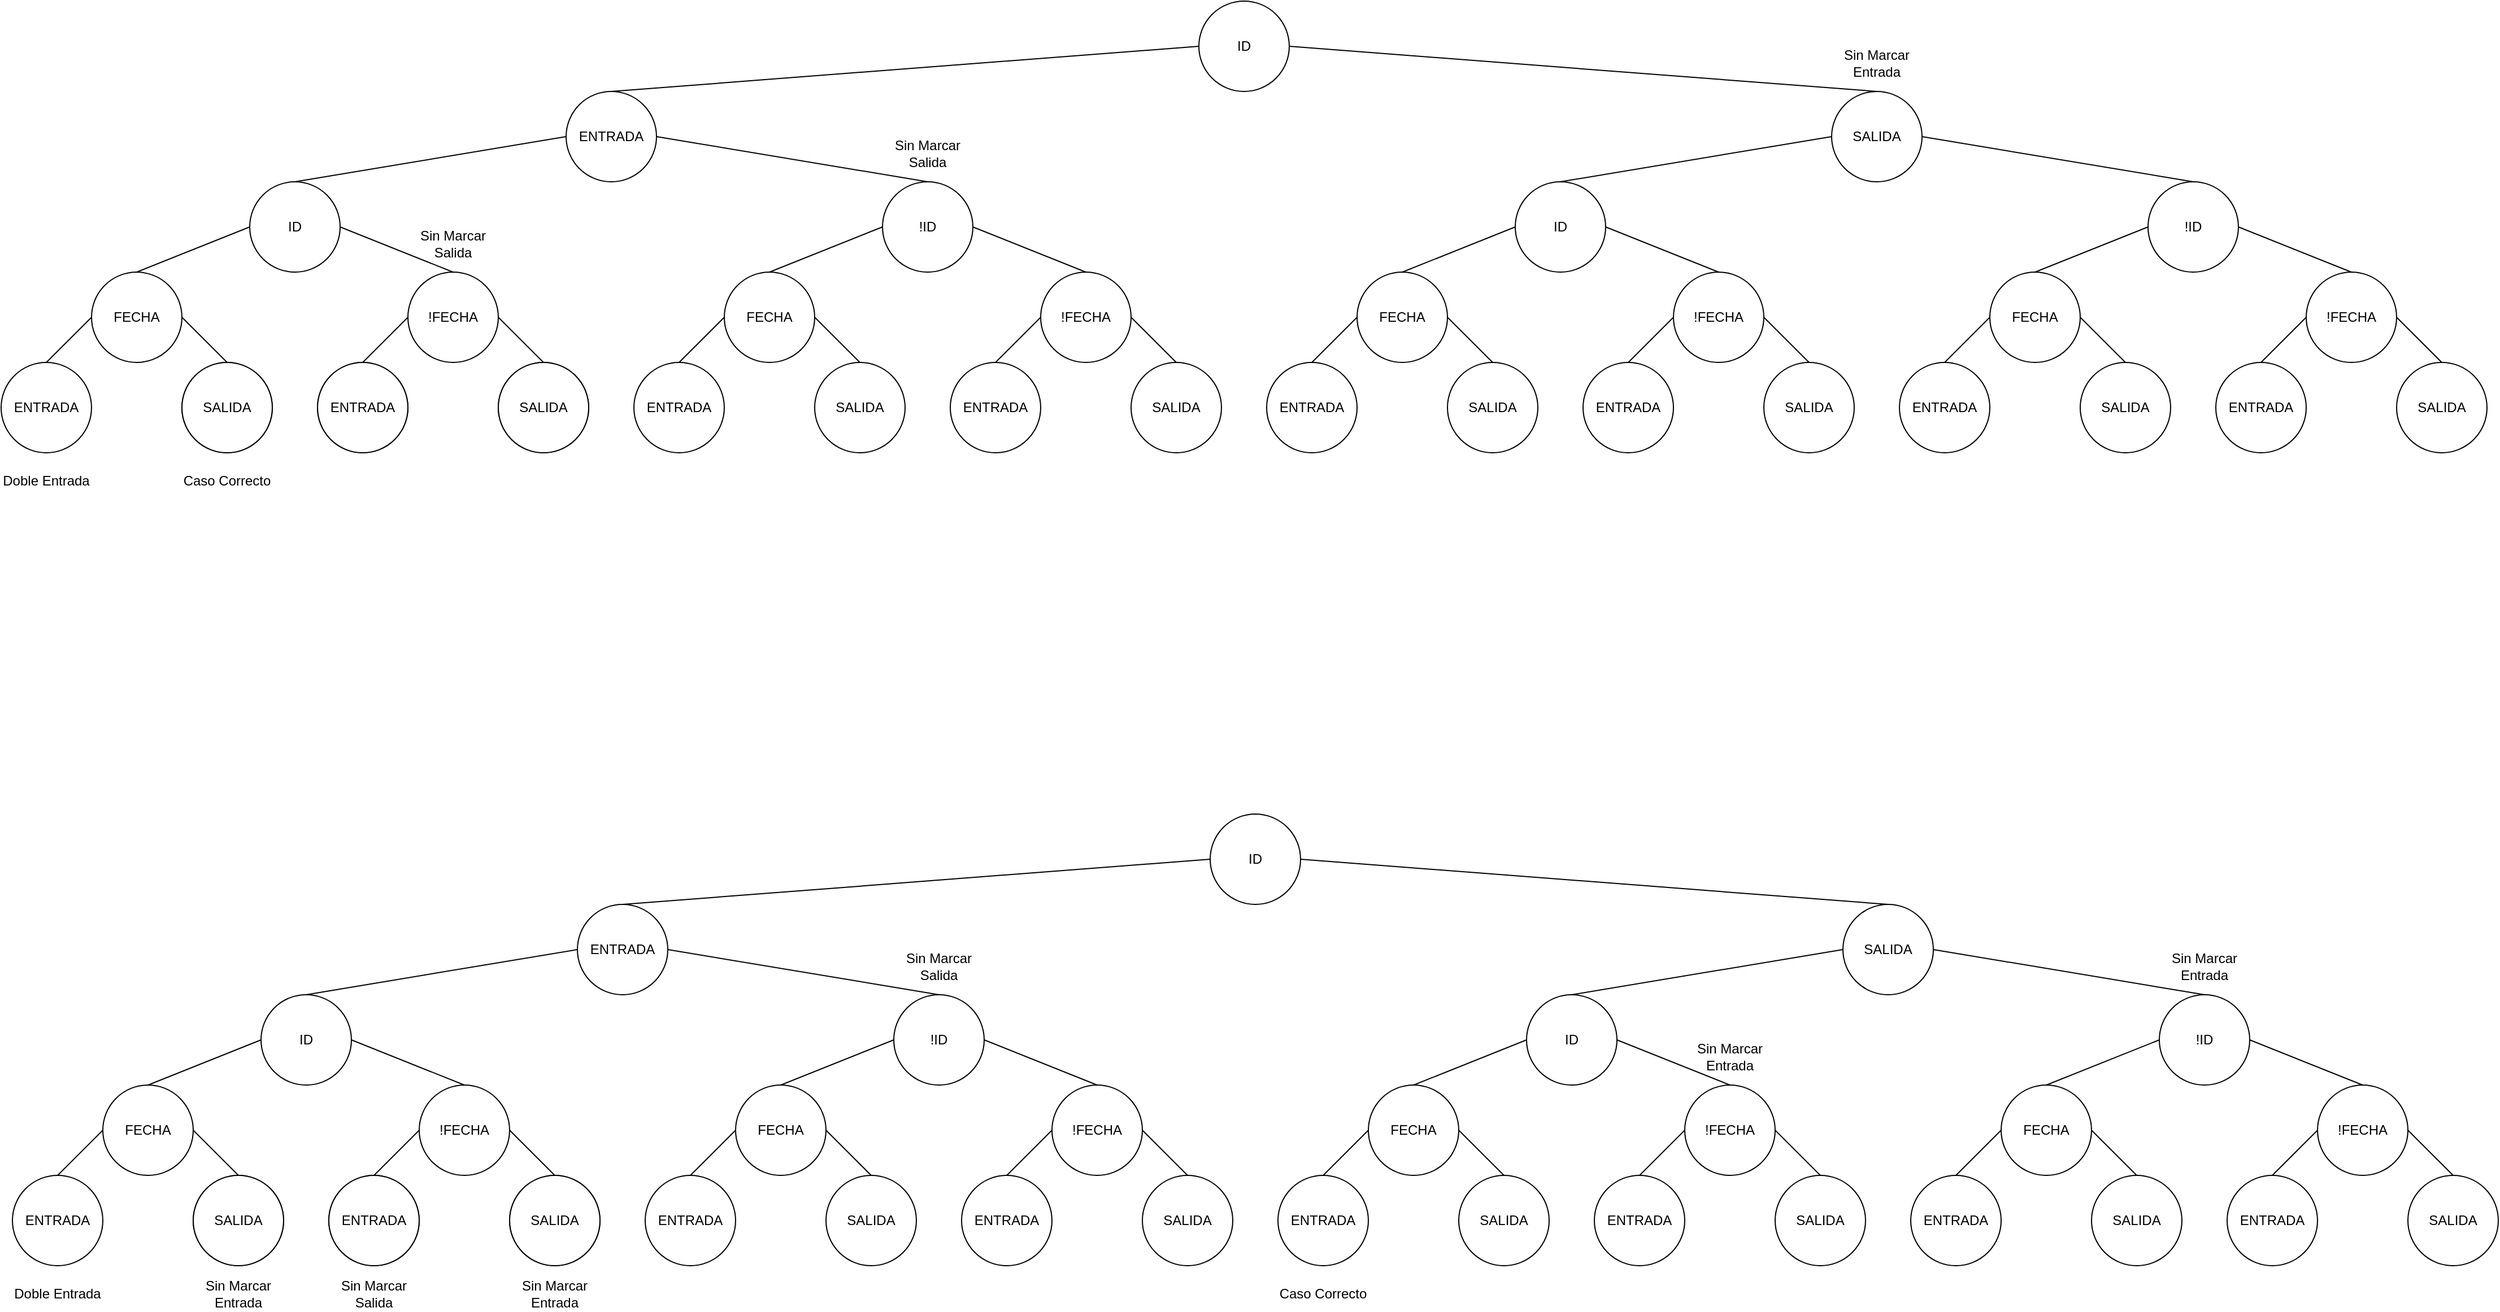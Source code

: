 <mxfile version="14.9.6" type="device"><diagram id="qg57c2EsVBKUg491cSOy" name="Página-1"><mxGraphModel dx="3660" dy="1480" grid="1" gridSize="10" guides="1" tooltips="1" connect="1" arrows="1" fold="1" page="1" pageScale="1" pageWidth="1100" pageHeight="850" math="0" shadow="0"><root><mxCell id="0"/><mxCell id="1" parent="0"/><mxCell id="3HEZvDYhhdoxdLiIPUTZ-1" value="ID" style="ellipse;whiteSpace=wrap;html=1;aspect=fixed;" parent="1" vertex="1"><mxGeometry x="780" y="80" width="80" height="80" as="geometry"/></mxCell><mxCell id="3HEZvDYhhdoxdLiIPUTZ-2" value="SALIDA" style="ellipse;whiteSpace=wrap;html=1;aspect=fixed;" parent="1" vertex="1"><mxGeometry x="1340" y="160" width="80" height="80" as="geometry"/></mxCell><mxCell id="3HEZvDYhhdoxdLiIPUTZ-3" value="ENTRADA" style="ellipse;whiteSpace=wrap;html=1;aspect=fixed;" parent="1" vertex="1"><mxGeometry x="220" y="160" width="80" height="80" as="geometry"/></mxCell><mxCell id="3HEZvDYhhdoxdLiIPUTZ-4" value="ID" style="ellipse;whiteSpace=wrap;html=1;aspect=fixed;" parent="1" vertex="1"><mxGeometry x="-60" y="240" width="80" height="80" as="geometry"/></mxCell><mxCell id="3HEZvDYhhdoxdLiIPUTZ-5" value="!ID" style="ellipse;whiteSpace=wrap;html=1;aspect=fixed;" parent="1" vertex="1"><mxGeometry x="500" y="240" width="80" height="80" as="geometry"/></mxCell><mxCell id="3HEZvDYhhdoxdLiIPUTZ-6" value="!ID" style="ellipse;whiteSpace=wrap;html=1;aspect=fixed;" parent="1" vertex="1"><mxGeometry x="1620" y="240" width="80" height="80" as="geometry"/></mxCell><mxCell id="3HEZvDYhhdoxdLiIPUTZ-7" value="ID" style="ellipse;whiteSpace=wrap;html=1;aspect=fixed;" parent="1" vertex="1"><mxGeometry x="1060" y="240" width="80" height="80" as="geometry"/></mxCell><mxCell id="3HEZvDYhhdoxdLiIPUTZ-8" value="FECHA" style="ellipse;whiteSpace=wrap;html=1;aspect=fixed;" parent="1" vertex="1"><mxGeometry x="-200" y="320" width="80" height="80" as="geometry"/></mxCell><mxCell id="3HEZvDYhhdoxdLiIPUTZ-9" value="!FECHA" style="ellipse;whiteSpace=wrap;html=1;aspect=fixed;" parent="1" vertex="1"><mxGeometry x="80" y="320" width="80" height="80" as="geometry"/></mxCell><mxCell id="3HEZvDYhhdoxdLiIPUTZ-10" value="FECHA" style="ellipse;whiteSpace=wrap;html=1;aspect=fixed;" parent="1" vertex="1"><mxGeometry x="360" y="320" width="80" height="80" as="geometry"/></mxCell><mxCell id="3HEZvDYhhdoxdLiIPUTZ-11" value="!FECHA" style="ellipse;whiteSpace=wrap;html=1;aspect=fixed;" parent="1" vertex="1"><mxGeometry x="640" y="320" width="80" height="80" as="geometry"/></mxCell><mxCell id="3HEZvDYhhdoxdLiIPUTZ-13" value="!FECHA" style="ellipse;whiteSpace=wrap;html=1;aspect=fixed;" parent="1" vertex="1"><mxGeometry x="1200" y="320" width="80" height="80" as="geometry"/></mxCell><mxCell id="3HEZvDYhhdoxdLiIPUTZ-14" value="FECHA" style="ellipse;whiteSpace=wrap;html=1;aspect=fixed;" parent="1" vertex="1"><mxGeometry x="1480" y="320" width="80" height="80" as="geometry"/></mxCell><mxCell id="3HEZvDYhhdoxdLiIPUTZ-15" value="!FECHA" style="ellipse;whiteSpace=wrap;html=1;aspect=fixed;" parent="1" vertex="1"><mxGeometry x="1760" y="320" width="80" height="80" as="geometry"/></mxCell><mxCell id="3HEZvDYhhdoxdLiIPUTZ-16" value="ENTRADA" style="ellipse;whiteSpace=wrap;html=1;aspect=fixed;" parent="1" vertex="1"><mxGeometry x="-280" y="400" width="80" height="80" as="geometry"/></mxCell><mxCell id="3HEZvDYhhdoxdLiIPUTZ-17" value="SALIDA" style="ellipse;whiteSpace=wrap;html=1;aspect=fixed;" parent="1" vertex="1"><mxGeometry x="-120" y="400" width="80" height="80" as="geometry"/></mxCell><mxCell id="3HEZvDYhhdoxdLiIPUTZ-18" value="ENTRADA" style="ellipse;whiteSpace=wrap;html=1;aspect=fixed;" parent="1" vertex="1"><mxGeometry y="400" width="80" height="80" as="geometry"/></mxCell><mxCell id="3HEZvDYhhdoxdLiIPUTZ-19" value="SALIDA" style="ellipse;whiteSpace=wrap;html=1;aspect=fixed;" parent="1" vertex="1"><mxGeometry x="160" y="400" width="80" height="80" as="geometry"/></mxCell><mxCell id="3HEZvDYhhdoxdLiIPUTZ-20" value="SALIDA" style="ellipse;whiteSpace=wrap;html=1;aspect=fixed;" parent="1" vertex="1"><mxGeometry x="160" y="400" width="80" height="80" as="geometry"/></mxCell><mxCell id="3HEZvDYhhdoxdLiIPUTZ-21" value="ENTRADA" style="ellipse;whiteSpace=wrap;html=1;aspect=fixed;" parent="1" vertex="1"><mxGeometry y="400" width="80" height="80" as="geometry"/></mxCell><mxCell id="3HEZvDYhhdoxdLiIPUTZ-22" value="SALIDA" style="ellipse;whiteSpace=wrap;html=1;aspect=fixed;" parent="1" vertex="1"><mxGeometry x="-120" y="400" width="80" height="80" as="geometry"/></mxCell><mxCell id="3HEZvDYhhdoxdLiIPUTZ-23" value="ENTRADA" style="ellipse;whiteSpace=wrap;html=1;aspect=fixed;" parent="1" vertex="1"><mxGeometry x="280" y="400" width="80" height="80" as="geometry"/></mxCell><mxCell id="3HEZvDYhhdoxdLiIPUTZ-24" value="SALIDA" style="ellipse;whiteSpace=wrap;html=1;aspect=fixed;" parent="1" vertex="1"><mxGeometry x="720" y="400" width="80" height="80" as="geometry"/></mxCell><mxCell id="3HEZvDYhhdoxdLiIPUTZ-25" value="ENTRADA" style="ellipse;whiteSpace=wrap;html=1;aspect=fixed;" parent="1" vertex="1"><mxGeometry x="560" y="400" width="80" height="80" as="geometry"/></mxCell><mxCell id="3HEZvDYhhdoxdLiIPUTZ-26" value="SALIDA" style="ellipse;whiteSpace=wrap;html=1;aspect=fixed;" parent="1" vertex="1"><mxGeometry x="440" y="400" width="80" height="80" as="geometry"/></mxCell><mxCell id="3HEZvDYhhdoxdLiIPUTZ-27" value="FECHA" style="ellipse;whiteSpace=wrap;html=1;aspect=fixed;" parent="1" vertex="1"><mxGeometry x="920" y="320" width="80" height="80" as="geometry"/></mxCell><mxCell id="3HEZvDYhhdoxdLiIPUTZ-39" value="SALIDA" style="ellipse;whiteSpace=wrap;html=1;aspect=fixed;" parent="1" vertex="1"><mxGeometry x="1000" y="400" width="80" height="80" as="geometry"/></mxCell><mxCell id="3HEZvDYhhdoxdLiIPUTZ-40" value="ENTRADA" style="ellipse;whiteSpace=wrap;html=1;aspect=fixed;" parent="1" vertex="1"><mxGeometry x="840" y="400" width="80" height="80" as="geometry"/></mxCell><mxCell id="3HEZvDYhhdoxdLiIPUTZ-41" value="SALIDA" style="ellipse;whiteSpace=wrap;html=1;aspect=fixed;" parent="1" vertex="1"><mxGeometry x="1280" y="400" width="80" height="80" as="geometry"/></mxCell><mxCell id="3HEZvDYhhdoxdLiIPUTZ-42" value="ENTRADA" style="ellipse;whiteSpace=wrap;html=1;aspect=fixed;" parent="1" vertex="1"><mxGeometry x="1120" y="400" width="80" height="80" as="geometry"/></mxCell><mxCell id="3HEZvDYhhdoxdLiIPUTZ-43" value="SALIDA" style="ellipse;whiteSpace=wrap;html=1;aspect=fixed;" parent="1" vertex="1"><mxGeometry x="1560" y="400" width="80" height="80" as="geometry"/></mxCell><mxCell id="3HEZvDYhhdoxdLiIPUTZ-44" value="ENTRADA" style="ellipse;whiteSpace=wrap;html=1;aspect=fixed;" parent="1" vertex="1"><mxGeometry x="1400" y="400" width="80" height="80" as="geometry"/></mxCell><mxCell id="3HEZvDYhhdoxdLiIPUTZ-45" value="SALIDA" style="ellipse;whiteSpace=wrap;html=1;aspect=fixed;" parent="1" vertex="1"><mxGeometry x="1840" y="400" width="80" height="80" as="geometry"/></mxCell><mxCell id="3HEZvDYhhdoxdLiIPUTZ-46" value="ENTRADA" style="ellipse;whiteSpace=wrap;html=1;aspect=fixed;" parent="1" vertex="1"><mxGeometry x="1680" y="400" width="80" height="80" as="geometry"/></mxCell><mxCell id="3HEZvDYhhdoxdLiIPUTZ-47" value="" style="endArrow=none;html=1;entryX=0;entryY=0.5;entryDx=0;entryDy=0;exitX=0.5;exitY=0;exitDx=0;exitDy=0;" parent="1" source="3HEZvDYhhdoxdLiIPUTZ-14" target="3HEZvDYhhdoxdLiIPUTZ-6" edge="1"><mxGeometry width="50" height="50" relative="1" as="geometry"><mxPoint x="1580" y="460" as="sourcePoint"/><mxPoint x="1630" y="410" as="targetPoint"/></mxGeometry></mxCell><mxCell id="3HEZvDYhhdoxdLiIPUTZ-48" value="" style="endArrow=none;html=1;entryX=1;entryY=0.5;entryDx=0;entryDy=0;exitX=0.5;exitY=0;exitDx=0;exitDy=0;" parent="1" source="3HEZvDYhhdoxdLiIPUTZ-15" target="3HEZvDYhhdoxdLiIPUTZ-6" edge="1"><mxGeometry width="50" height="50" relative="1" as="geometry"><mxPoint x="1530" y="330" as="sourcePoint"/><mxPoint x="1630" y="290" as="targetPoint"/></mxGeometry></mxCell><mxCell id="3HEZvDYhhdoxdLiIPUTZ-49" value="" style="endArrow=none;html=1;entryX=0.5;entryY=0;entryDx=0;entryDy=0;exitX=1;exitY=0.5;exitDx=0;exitDy=0;" parent="1" source="3HEZvDYhhdoxdLiIPUTZ-14" target="3HEZvDYhhdoxdLiIPUTZ-43" edge="1"><mxGeometry width="50" height="50" relative="1" as="geometry"><mxPoint x="1530" y="330" as="sourcePoint"/><mxPoint x="1630" y="290" as="targetPoint"/></mxGeometry></mxCell><mxCell id="3HEZvDYhhdoxdLiIPUTZ-50" value="" style="endArrow=none;html=1;entryX=0.5;entryY=0;entryDx=0;entryDy=0;exitX=0;exitY=0.5;exitDx=0;exitDy=0;" parent="1" source="3HEZvDYhhdoxdLiIPUTZ-14" target="3HEZvDYhhdoxdLiIPUTZ-44" edge="1"><mxGeometry width="50" height="50" relative="1" as="geometry"><mxPoint x="1570.0" y="370" as="sourcePoint"/><mxPoint x="1610" y="410" as="targetPoint"/></mxGeometry></mxCell><mxCell id="3HEZvDYhhdoxdLiIPUTZ-51" value="" style="endArrow=none;html=1;entryX=0.5;entryY=0;entryDx=0;entryDy=0;exitX=0;exitY=0.5;exitDx=0;exitDy=0;" parent="1" source="3HEZvDYhhdoxdLiIPUTZ-15" target="3HEZvDYhhdoxdLiIPUTZ-46" edge="1"><mxGeometry width="50" height="50" relative="1" as="geometry"><mxPoint x="1570.0" y="370" as="sourcePoint"/><mxPoint x="1610" y="410" as="targetPoint"/></mxGeometry></mxCell><mxCell id="3HEZvDYhhdoxdLiIPUTZ-52" value="" style="endArrow=none;html=1;entryX=0.5;entryY=0;entryDx=0;entryDy=0;exitX=1;exitY=0.5;exitDx=0;exitDy=0;" parent="1" source="3HEZvDYhhdoxdLiIPUTZ-15" target="3HEZvDYhhdoxdLiIPUTZ-45" edge="1"><mxGeometry width="50" height="50" relative="1" as="geometry"><mxPoint x="1770" y="370" as="sourcePoint"/><mxPoint x="1730" y="410" as="targetPoint"/></mxGeometry></mxCell><mxCell id="3HEZvDYhhdoxdLiIPUTZ-53" value="" style="endArrow=none;html=1;entryX=0.5;entryY=0;entryDx=0;entryDy=0;exitX=0;exitY=0.5;exitDx=0;exitDy=0;" parent="1" source="3HEZvDYhhdoxdLiIPUTZ-13" target="3HEZvDYhhdoxdLiIPUTZ-42" edge="1"><mxGeometry width="50" height="50" relative="1" as="geometry"><mxPoint x="1170.0" y="350" as="sourcePoint"/><mxPoint x="1130" y="390" as="targetPoint"/></mxGeometry></mxCell><mxCell id="3HEZvDYhhdoxdLiIPUTZ-54" value="" style="endArrow=none;html=1;entryX=0.5;entryY=0;entryDx=0;entryDy=0;exitX=1;exitY=0.5;exitDx=0;exitDy=0;" parent="1" source="3HEZvDYhhdoxdLiIPUTZ-13" target="3HEZvDYhhdoxdLiIPUTZ-41" edge="1"><mxGeometry width="50" height="50" relative="1" as="geometry"><mxPoint x="1210.0" y="370" as="sourcePoint"/><mxPoint x="1170" y="410" as="targetPoint"/></mxGeometry></mxCell><mxCell id="3HEZvDYhhdoxdLiIPUTZ-55" value="" style="endArrow=none;html=1;entryX=0.5;entryY=0;entryDx=0;entryDy=0;exitX=1;exitY=0.5;exitDx=0;exitDy=0;" parent="1" source="3HEZvDYhhdoxdLiIPUTZ-7" target="3HEZvDYhhdoxdLiIPUTZ-13" edge="1"><mxGeometry width="50" height="50" relative="1" as="geometry"><mxPoint x="1290.0" y="370" as="sourcePoint"/><mxPoint x="1330" y="410" as="targetPoint"/></mxGeometry></mxCell><mxCell id="3HEZvDYhhdoxdLiIPUTZ-56" value="" style="endArrow=none;html=1;entryX=0.5;entryY=0;entryDx=0;entryDy=0;exitX=0;exitY=0.5;exitDx=0;exitDy=0;" parent="1" source="3HEZvDYhhdoxdLiIPUTZ-7" target="3HEZvDYhhdoxdLiIPUTZ-27" edge="1"><mxGeometry width="50" height="50" relative="1" as="geometry"><mxPoint x="1150.0" y="290" as="sourcePoint"/><mxPoint x="1250" y="330" as="targetPoint"/></mxGeometry></mxCell><mxCell id="3HEZvDYhhdoxdLiIPUTZ-57" value="" style="endArrow=none;html=1;entryX=1;entryY=0.5;entryDx=0;entryDy=0;exitX=0.5;exitY=0;exitDx=0;exitDy=0;" parent="1" source="3HEZvDYhhdoxdLiIPUTZ-39" target="3HEZvDYhhdoxdLiIPUTZ-27" edge="1"><mxGeometry width="50" height="50" relative="1" as="geometry"><mxPoint x="1070.0" y="290" as="sourcePoint"/><mxPoint x="970" y="330" as="targetPoint"/></mxGeometry></mxCell><mxCell id="3HEZvDYhhdoxdLiIPUTZ-58" value="" style="endArrow=none;html=1;entryX=0;entryY=0.5;entryDx=0;entryDy=0;exitX=0.5;exitY=0;exitDx=0;exitDy=0;" parent="1" source="3HEZvDYhhdoxdLiIPUTZ-40" target="3HEZvDYhhdoxdLiIPUTZ-27" edge="1"><mxGeometry width="50" height="50" relative="1" as="geometry"><mxPoint x="1050" y="410" as="sourcePoint"/><mxPoint x="1010.0" y="370" as="targetPoint"/></mxGeometry></mxCell><mxCell id="3HEZvDYhhdoxdLiIPUTZ-59" value="" style="endArrow=none;html=1;entryX=1;entryY=0.5;entryDx=0;entryDy=0;exitX=0.5;exitY=0;exitDx=0;exitDy=0;" parent="1" source="3HEZvDYhhdoxdLiIPUTZ-24" target="3HEZvDYhhdoxdLiIPUTZ-11" edge="1"><mxGeometry width="50" height="50" relative="1" as="geometry"><mxPoint x="850" y="410" as="sourcePoint"/><mxPoint x="890" y="370" as="targetPoint"/></mxGeometry></mxCell><mxCell id="3HEZvDYhhdoxdLiIPUTZ-60" value="" style="endArrow=none;html=1;entryX=0;entryY=0.5;entryDx=0;entryDy=0;exitX=0.5;exitY=0;exitDx=0;exitDy=0;" parent="1" source="3HEZvDYhhdoxdLiIPUTZ-25" target="3HEZvDYhhdoxdLiIPUTZ-11" edge="1"><mxGeometry width="50" height="50" relative="1" as="geometry"><mxPoint x="770" y="410" as="sourcePoint"/><mxPoint x="730" y="370" as="targetPoint"/></mxGeometry></mxCell><mxCell id="3HEZvDYhhdoxdLiIPUTZ-61" value="" style="endArrow=none;html=1;entryX=1;entryY=0.5;entryDx=0;entryDy=0;exitX=0.5;exitY=0;exitDx=0;exitDy=0;" parent="1" source="3HEZvDYhhdoxdLiIPUTZ-11" target="3HEZvDYhhdoxdLiIPUTZ-5" edge="1"><mxGeometry width="50" height="50" relative="1" as="geometry"><mxPoint x="675" y="310" as="sourcePoint"/><mxPoint x="650" y="370" as="targetPoint"/></mxGeometry></mxCell><mxCell id="3HEZvDYhhdoxdLiIPUTZ-62" value="" style="endArrow=none;html=1;entryX=0;entryY=0.5;entryDx=0;entryDy=0;exitX=0.5;exitY=0;exitDx=0;exitDy=0;" parent="1" source="3HEZvDYhhdoxdLiIPUTZ-10" target="3HEZvDYhhdoxdLiIPUTZ-5" edge="1"><mxGeometry width="50" height="50" relative="1" as="geometry"><mxPoint x="690" y="330" as="sourcePoint"/><mxPoint x="590.0" y="280" as="targetPoint"/></mxGeometry></mxCell><mxCell id="3HEZvDYhhdoxdLiIPUTZ-63" value="" style="endArrow=none;html=1;entryX=0.5;entryY=0;entryDx=0;entryDy=0;" parent="1" target="3HEZvDYhhdoxdLiIPUTZ-26" edge="1"><mxGeometry width="50" height="50" relative="1" as="geometry"><mxPoint x="440" y="360" as="sourcePoint"/><mxPoint x="510.0" y="280" as="targetPoint"/></mxGeometry></mxCell><mxCell id="3HEZvDYhhdoxdLiIPUTZ-64" value="" style="endArrow=none;html=1;exitX=0;exitY=0.5;exitDx=0;exitDy=0;entryX=0.5;entryY=0;entryDx=0;entryDy=0;" parent="1" source="3HEZvDYhhdoxdLiIPUTZ-10" target="3HEZvDYhhdoxdLiIPUTZ-23" edge="1"><mxGeometry width="50" height="50" relative="1" as="geometry"><mxPoint x="450" y="370" as="sourcePoint"/><mxPoint x="310" y="380" as="targetPoint"/></mxGeometry></mxCell><mxCell id="3HEZvDYhhdoxdLiIPUTZ-65" value="" style="endArrow=none;html=1;exitX=1;exitY=0.5;exitDx=0;exitDy=0;entryX=0.5;entryY=0;entryDx=0;entryDy=0;" parent="1" source="3HEZvDYhhdoxdLiIPUTZ-9" target="3HEZvDYhhdoxdLiIPUTZ-20" edge="1"><mxGeometry width="50" height="50" relative="1" as="geometry"><mxPoint x="350.0" y="370" as="sourcePoint"/><mxPoint x="310" y="410" as="targetPoint"/></mxGeometry></mxCell><mxCell id="3HEZvDYhhdoxdLiIPUTZ-66" value="" style="endArrow=none;html=1;entryX=0.5;entryY=0;entryDx=0;entryDy=0;exitX=0;exitY=0.5;exitDx=0;exitDy=0;" parent="1" source="3HEZvDYhhdoxdLiIPUTZ-9" target="3HEZvDYhhdoxdLiIPUTZ-21" edge="1"><mxGeometry width="50" height="50" relative="1" as="geometry"><mxPoint x="60" y="340" as="sourcePoint"/><mxPoint x="50" y="390" as="targetPoint"/></mxGeometry></mxCell><mxCell id="3HEZvDYhhdoxdLiIPUTZ-67" value="" style="endArrow=none;html=1;entryX=0.5;entryY=0;entryDx=0;entryDy=0;exitX=1;exitY=0.5;exitDx=0;exitDy=0;" parent="1" source="3HEZvDYhhdoxdLiIPUTZ-4" target="3HEZvDYhhdoxdLiIPUTZ-9" edge="1"><mxGeometry width="50" height="50" relative="1" as="geometry"><mxPoint x="90" y="370" as="sourcePoint"/><mxPoint x="50" y="410" as="targetPoint"/></mxGeometry></mxCell><mxCell id="3HEZvDYhhdoxdLiIPUTZ-68" value="" style="endArrow=none;html=1;entryX=1;entryY=0.5;entryDx=0;entryDy=0;exitX=0.5;exitY=0;exitDx=0;exitDy=0;" parent="1" source="3HEZvDYhhdoxdLiIPUTZ-22" target="3HEZvDYhhdoxdLiIPUTZ-8" edge="1"><mxGeometry width="50" height="50" relative="1" as="geometry"><mxPoint x="30" y="290" as="sourcePoint"/><mxPoint x="130" y="330" as="targetPoint"/></mxGeometry></mxCell><mxCell id="3HEZvDYhhdoxdLiIPUTZ-69" value="" style="endArrow=none;html=1;entryX=0;entryY=0.5;entryDx=0;entryDy=0;exitX=0.5;exitY=0;exitDx=0;exitDy=0;" parent="1" source="3HEZvDYhhdoxdLiIPUTZ-16" target="3HEZvDYhhdoxdLiIPUTZ-8" edge="1"><mxGeometry width="50" height="50" relative="1" as="geometry"><mxPoint x="-70" y="410" as="sourcePoint"/><mxPoint x="-110.0" y="370" as="targetPoint"/></mxGeometry></mxCell><mxCell id="3HEZvDYhhdoxdLiIPUTZ-70" value="" style="endArrow=none;html=1;entryX=0;entryY=0.5;entryDx=0;entryDy=0;exitX=0.5;exitY=0;exitDx=0;exitDy=0;" parent="1" source="3HEZvDYhhdoxdLiIPUTZ-8" target="3HEZvDYhhdoxdLiIPUTZ-4" edge="1"><mxGeometry width="50" height="50" relative="1" as="geometry"><mxPoint x="-230" y="410" as="sourcePoint"/><mxPoint x="-190.0" y="370" as="targetPoint"/></mxGeometry></mxCell><mxCell id="3HEZvDYhhdoxdLiIPUTZ-71" value="" style="endArrow=none;html=1;entryX=0;entryY=0.5;entryDx=0;entryDy=0;exitX=0.5;exitY=0;exitDx=0;exitDy=0;" parent="1" source="3HEZvDYhhdoxdLiIPUTZ-3" target="3HEZvDYhhdoxdLiIPUTZ-1" edge="1"><mxGeometry width="50" height="50" relative="1" as="geometry"><mxPoint x="680" y="330" as="sourcePoint"/><mxPoint x="750" y="120" as="targetPoint"/></mxGeometry></mxCell><mxCell id="3HEZvDYhhdoxdLiIPUTZ-72" value="" style="endArrow=none;html=1;entryX=0.5;entryY=0;entryDx=0;entryDy=0;exitX=1;exitY=0.5;exitDx=0;exitDy=0;" parent="1" source="3HEZvDYhhdoxdLiIPUTZ-3" target="3HEZvDYhhdoxdLiIPUTZ-5" edge="1"><mxGeometry width="50" height="50" relative="1" as="geometry"><mxPoint x="270" y="170" as="sourcePoint"/><mxPoint x="790" y="130" as="targetPoint"/></mxGeometry></mxCell><mxCell id="3HEZvDYhhdoxdLiIPUTZ-73" value="" style="endArrow=none;html=1;entryX=0.5;entryY=0;entryDx=0;entryDy=0;exitX=0;exitY=0.5;exitDx=0;exitDy=0;" parent="1" source="3HEZvDYhhdoxdLiIPUTZ-3" target="3HEZvDYhhdoxdLiIPUTZ-4" edge="1"><mxGeometry width="50" height="50" relative="1" as="geometry"><mxPoint x="310" y="210" as="sourcePoint"/><mxPoint x="550" y="250" as="targetPoint"/></mxGeometry></mxCell><mxCell id="3HEZvDYhhdoxdLiIPUTZ-74" value="" style="endArrow=none;html=1;entryX=0.5;entryY=0;entryDx=0;entryDy=0;exitX=1;exitY=0.5;exitDx=0;exitDy=0;" parent="1" source="3HEZvDYhhdoxdLiIPUTZ-1" target="3HEZvDYhhdoxdLiIPUTZ-2" edge="1"><mxGeometry width="50" height="50" relative="1" as="geometry"><mxPoint x="270" y="170" as="sourcePoint"/><mxPoint x="790" y="130" as="targetPoint"/></mxGeometry></mxCell><mxCell id="3HEZvDYhhdoxdLiIPUTZ-75" value="" style="endArrow=none;html=1;entryX=0;entryY=0.5;entryDx=0;entryDy=0;exitX=0.5;exitY=0;exitDx=0;exitDy=0;" parent="1" source="3HEZvDYhhdoxdLiIPUTZ-7" target="3HEZvDYhhdoxdLiIPUTZ-2" edge="1"><mxGeometry width="50" height="50" relative="1" as="geometry"><mxPoint x="870" y="130" as="sourcePoint"/><mxPoint x="1390" y="170" as="targetPoint"/></mxGeometry></mxCell><mxCell id="3HEZvDYhhdoxdLiIPUTZ-76" value="" style="endArrow=none;html=1;entryX=1;entryY=0.5;entryDx=0;entryDy=0;exitX=0.5;exitY=0;exitDx=0;exitDy=0;" parent="1" source="3HEZvDYhhdoxdLiIPUTZ-6" target="3HEZvDYhhdoxdLiIPUTZ-2" edge="1"><mxGeometry width="50" height="50" relative="1" as="geometry"><mxPoint x="1110" y="250" as="sourcePoint"/><mxPoint x="1350" y="210" as="targetPoint"/></mxGeometry></mxCell><mxCell id="3HEZvDYhhdoxdLiIPUTZ-77" value="Sin Marcar Salida" style="text;html=1;strokeColor=none;fillColor=none;align=center;verticalAlign=middle;whiteSpace=wrap;rounded=0;" parent="1" vertex="1"><mxGeometry x="500" y="200" width="80" height="30" as="geometry"/></mxCell><mxCell id="3HEZvDYhhdoxdLiIPUTZ-78" value="Sin Marcar Salida" style="text;html=1;strokeColor=none;fillColor=none;align=center;verticalAlign=middle;whiteSpace=wrap;rounded=0;" parent="1" vertex="1"><mxGeometry x="80" y="280" width="80" height="30" as="geometry"/></mxCell><mxCell id="3HEZvDYhhdoxdLiIPUTZ-79" value="Doble Entrada" style="text;html=1;strokeColor=none;fillColor=none;align=center;verticalAlign=middle;whiteSpace=wrap;rounded=0;" parent="1" vertex="1"><mxGeometry x="-280" y="490" width="80" height="30" as="geometry"/></mxCell><mxCell id="3HEZvDYhhdoxdLiIPUTZ-80" value="Caso Correcto" style="text;html=1;strokeColor=none;fillColor=none;align=center;verticalAlign=middle;whiteSpace=wrap;rounded=0;" parent="1" vertex="1"><mxGeometry x="-120" y="490" width="80" height="30" as="geometry"/></mxCell><mxCell id="3HEZvDYhhdoxdLiIPUTZ-81" value="Sin Marcar Entrada" style="text;html=1;strokeColor=none;fillColor=none;align=center;verticalAlign=middle;whiteSpace=wrap;rounded=0;" parent="1" vertex="1"><mxGeometry x="1340" y="120" width="80" height="30" as="geometry"/></mxCell><mxCell id="3HEZvDYhhdoxdLiIPUTZ-82" value="ID" style="ellipse;whiteSpace=wrap;html=1;aspect=fixed;" parent="1" vertex="1"><mxGeometry x="790" y="800" width="80" height="80" as="geometry"/></mxCell><mxCell id="3HEZvDYhhdoxdLiIPUTZ-83" value="SALIDA" style="ellipse;whiteSpace=wrap;html=1;aspect=fixed;" parent="1" vertex="1"><mxGeometry x="1350" y="880" width="80" height="80" as="geometry"/></mxCell><mxCell id="3HEZvDYhhdoxdLiIPUTZ-84" value="ENTRADA" style="ellipse;whiteSpace=wrap;html=1;aspect=fixed;" parent="1" vertex="1"><mxGeometry x="230" y="880" width="80" height="80" as="geometry"/></mxCell><mxCell id="3HEZvDYhhdoxdLiIPUTZ-85" value="ID" style="ellipse;whiteSpace=wrap;html=1;aspect=fixed;" parent="1" vertex="1"><mxGeometry x="-50" y="960" width="80" height="80" as="geometry"/></mxCell><mxCell id="3HEZvDYhhdoxdLiIPUTZ-86" value="!ID" style="ellipse;whiteSpace=wrap;html=1;aspect=fixed;" parent="1" vertex="1"><mxGeometry x="510" y="960" width="80" height="80" as="geometry"/></mxCell><mxCell id="3HEZvDYhhdoxdLiIPUTZ-87" value="!ID" style="ellipse;whiteSpace=wrap;html=1;aspect=fixed;" parent="1" vertex="1"><mxGeometry x="1630" y="960" width="80" height="80" as="geometry"/></mxCell><mxCell id="3HEZvDYhhdoxdLiIPUTZ-88" value="ID" style="ellipse;whiteSpace=wrap;html=1;aspect=fixed;" parent="1" vertex="1"><mxGeometry x="1070" y="960" width="80" height="80" as="geometry"/></mxCell><mxCell id="3HEZvDYhhdoxdLiIPUTZ-89" value="FECHA" style="ellipse;whiteSpace=wrap;html=1;aspect=fixed;" parent="1" vertex="1"><mxGeometry x="-190" y="1040" width="80" height="80" as="geometry"/></mxCell><mxCell id="3HEZvDYhhdoxdLiIPUTZ-90" value="!FECHA" style="ellipse;whiteSpace=wrap;html=1;aspect=fixed;" parent="1" vertex="1"><mxGeometry x="90" y="1040" width="80" height="80" as="geometry"/></mxCell><mxCell id="3HEZvDYhhdoxdLiIPUTZ-91" value="FECHA" style="ellipse;whiteSpace=wrap;html=1;aspect=fixed;" parent="1" vertex="1"><mxGeometry x="370" y="1040" width="80" height="80" as="geometry"/></mxCell><mxCell id="3HEZvDYhhdoxdLiIPUTZ-92" value="!FECHA" style="ellipse;whiteSpace=wrap;html=1;aspect=fixed;" parent="1" vertex="1"><mxGeometry x="650" y="1040" width="80" height="80" as="geometry"/></mxCell><mxCell id="3HEZvDYhhdoxdLiIPUTZ-93" value="!FECHA" style="ellipse;whiteSpace=wrap;html=1;aspect=fixed;" parent="1" vertex="1"><mxGeometry x="1210" y="1040" width="80" height="80" as="geometry"/></mxCell><mxCell id="3HEZvDYhhdoxdLiIPUTZ-94" value="FECHA" style="ellipse;whiteSpace=wrap;html=1;aspect=fixed;" parent="1" vertex="1"><mxGeometry x="1490" y="1040" width="80" height="80" as="geometry"/></mxCell><mxCell id="3HEZvDYhhdoxdLiIPUTZ-95" value="!FECHA" style="ellipse;whiteSpace=wrap;html=1;aspect=fixed;" parent="1" vertex="1"><mxGeometry x="1770" y="1040" width="80" height="80" as="geometry"/></mxCell><mxCell id="3HEZvDYhhdoxdLiIPUTZ-96" value="ENTRADA" style="ellipse;whiteSpace=wrap;html=1;aspect=fixed;" parent="1" vertex="1"><mxGeometry x="-270" y="1120" width="80" height="80" as="geometry"/></mxCell><mxCell id="3HEZvDYhhdoxdLiIPUTZ-97" value="SALIDA" style="ellipse;whiteSpace=wrap;html=1;aspect=fixed;" parent="1" vertex="1"><mxGeometry x="-110" y="1120" width="80" height="80" as="geometry"/></mxCell><mxCell id="3HEZvDYhhdoxdLiIPUTZ-98" value="ENTRADA" style="ellipse;whiteSpace=wrap;html=1;aspect=fixed;" parent="1" vertex="1"><mxGeometry x="10" y="1120" width="80" height="80" as="geometry"/></mxCell><mxCell id="3HEZvDYhhdoxdLiIPUTZ-99" value="SALIDA" style="ellipse;whiteSpace=wrap;html=1;aspect=fixed;" parent="1" vertex="1"><mxGeometry x="170" y="1120" width="80" height="80" as="geometry"/></mxCell><mxCell id="3HEZvDYhhdoxdLiIPUTZ-100" value="SALIDA" style="ellipse;whiteSpace=wrap;html=1;aspect=fixed;" parent="1" vertex="1"><mxGeometry x="170" y="1120" width="80" height="80" as="geometry"/></mxCell><mxCell id="3HEZvDYhhdoxdLiIPUTZ-101" value="ENTRADA" style="ellipse;whiteSpace=wrap;html=1;aspect=fixed;" parent="1" vertex="1"><mxGeometry x="10" y="1120" width="80" height="80" as="geometry"/></mxCell><mxCell id="3HEZvDYhhdoxdLiIPUTZ-102" value="SALIDA" style="ellipse;whiteSpace=wrap;html=1;aspect=fixed;" parent="1" vertex="1"><mxGeometry x="-110" y="1120" width="80" height="80" as="geometry"/></mxCell><mxCell id="3HEZvDYhhdoxdLiIPUTZ-103" value="ENTRADA" style="ellipse;whiteSpace=wrap;html=1;aspect=fixed;" parent="1" vertex="1"><mxGeometry x="290" y="1120" width="80" height="80" as="geometry"/></mxCell><mxCell id="3HEZvDYhhdoxdLiIPUTZ-104" value="SALIDA" style="ellipse;whiteSpace=wrap;html=1;aspect=fixed;" parent="1" vertex="1"><mxGeometry x="730" y="1120" width="80" height="80" as="geometry"/></mxCell><mxCell id="3HEZvDYhhdoxdLiIPUTZ-105" value="ENTRADA" style="ellipse;whiteSpace=wrap;html=1;aspect=fixed;" parent="1" vertex="1"><mxGeometry x="570" y="1120" width="80" height="80" as="geometry"/></mxCell><mxCell id="3HEZvDYhhdoxdLiIPUTZ-106" value="SALIDA" style="ellipse;whiteSpace=wrap;html=1;aspect=fixed;" parent="1" vertex="1"><mxGeometry x="450" y="1120" width="80" height="80" as="geometry"/></mxCell><mxCell id="3HEZvDYhhdoxdLiIPUTZ-107" value="FECHA" style="ellipse;whiteSpace=wrap;html=1;aspect=fixed;" parent="1" vertex="1"><mxGeometry x="930" y="1040" width="80" height="80" as="geometry"/></mxCell><mxCell id="3HEZvDYhhdoxdLiIPUTZ-108" value="SALIDA" style="ellipse;whiteSpace=wrap;html=1;aspect=fixed;" parent="1" vertex="1"><mxGeometry x="1010" y="1120" width="80" height="80" as="geometry"/></mxCell><mxCell id="3HEZvDYhhdoxdLiIPUTZ-109" value="ENTRADA" style="ellipse;whiteSpace=wrap;html=1;aspect=fixed;" parent="1" vertex="1"><mxGeometry x="850" y="1120" width="80" height="80" as="geometry"/></mxCell><mxCell id="3HEZvDYhhdoxdLiIPUTZ-110" value="SALIDA" style="ellipse;whiteSpace=wrap;html=1;aspect=fixed;" parent="1" vertex="1"><mxGeometry x="1290" y="1120" width="80" height="80" as="geometry"/></mxCell><mxCell id="3HEZvDYhhdoxdLiIPUTZ-111" value="ENTRADA" style="ellipse;whiteSpace=wrap;html=1;aspect=fixed;" parent="1" vertex="1"><mxGeometry x="1130" y="1120" width="80" height="80" as="geometry"/></mxCell><mxCell id="3HEZvDYhhdoxdLiIPUTZ-112" value="SALIDA" style="ellipse;whiteSpace=wrap;html=1;aspect=fixed;" parent="1" vertex="1"><mxGeometry x="1570" y="1120" width="80" height="80" as="geometry"/></mxCell><mxCell id="3HEZvDYhhdoxdLiIPUTZ-113" value="ENTRADA" style="ellipse;whiteSpace=wrap;html=1;aspect=fixed;" parent="1" vertex="1"><mxGeometry x="1410" y="1120" width="80" height="80" as="geometry"/></mxCell><mxCell id="3HEZvDYhhdoxdLiIPUTZ-114" value="SALIDA" style="ellipse;whiteSpace=wrap;html=1;aspect=fixed;" parent="1" vertex="1"><mxGeometry x="1850" y="1120" width="80" height="80" as="geometry"/></mxCell><mxCell id="3HEZvDYhhdoxdLiIPUTZ-115" value="ENTRADA" style="ellipse;whiteSpace=wrap;html=1;aspect=fixed;" parent="1" vertex="1"><mxGeometry x="1690" y="1120" width="80" height="80" as="geometry"/></mxCell><mxCell id="3HEZvDYhhdoxdLiIPUTZ-116" value="" style="endArrow=none;html=1;entryX=0;entryY=0.5;entryDx=0;entryDy=0;exitX=0.5;exitY=0;exitDx=0;exitDy=0;" parent="1" source="3HEZvDYhhdoxdLiIPUTZ-94" target="3HEZvDYhhdoxdLiIPUTZ-87" edge="1"><mxGeometry width="50" height="50" relative="1" as="geometry"><mxPoint x="1590" y="1180" as="sourcePoint"/><mxPoint x="1640" y="1130" as="targetPoint"/></mxGeometry></mxCell><mxCell id="3HEZvDYhhdoxdLiIPUTZ-117" value="" style="endArrow=none;html=1;entryX=1;entryY=0.5;entryDx=0;entryDy=0;exitX=0.5;exitY=0;exitDx=0;exitDy=0;" parent="1" source="3HEZvDYhhdoxdLiIPUTZ-95" target="3HEZvDYhhdoxdLiIPUTZ-87" edge="1"><mxGeometry width="50" height="50" relative="1" as="geometry"><mxPoint x="1540" y="1050" as="sourcePoint"/><mxPoint x="1640" y="1010" as="targetPoint"/></mxGeometry></mxCell><mxCell id="3HEZvDYhhdoxdLiIPUTZ-118" value="" style="endArrow=none;html=1;entryX=0.5;entryY=0;entryDx=0;entryDy=0;exitX=1;exitY=0.5;exitDx=0;exitDy=0;" parent="1" source="3HEZvDYhhdoxdLiIPUTZ-94" target="3HEZvDYhhdoxdLiIPUTZ-112" edge="1"><mxGeometry width="50" height="50" relative="1" as="geometry"><mxPoint x="1540" y="1050" as="sourcePoint"/><mxPoint x="1640" y="1010" as="targetPoint"/></mxGeometry></mxCell><mxCell id="3HEZvDYhhdoxdLiIPUTZ-119" value="" style="endArrow=none;html=1;entryX=0.5;entryY=0;entryDx=0;entryDy=0;exitX=0;exitY=0.5;exitDx=0;exitDy=0;" parent="1" source="3HEZvDYhhdoxdLiIPUTZ-94" target="3HEZvDYhhdoxdLiIPUTZ-113" edge="1"><mxGeometry width="50" height="50" relative="1" as="geometry"><mxPoint x="1580.0" y="1090" as="sourcePoint"/><mxPoint x="1620" y="1130" as="targetPoint"/></mxGeometry></mxCell><mxCell id="3HEZvDYhhdoxdLiIPUTZ-120" value="" style="endArrow=none;html=1;entryX=0.5;entryY=0;entryDx=0;entryDy=0;exitX=0;exitY=0.5;exitDx=0;exitDy=0;" parent="1" source="3HEZvDYhhdoxdLiIPUTZ-95" target="3HEZvDYhhdoxdLiIPUTZ-115" edge="1"><mxGeometry width="50" height="50" relative="1" as="geometry"><mxPoint x="1580.0" y="1090" as="sourcePoint"/><mxPoint x="1620" y="1130" as="targetPoint"/></mxGeometry></mxCell><mxCell id="3HEZvDYhhdoxdLiIPUTZ-121" value="" style="endArrow=none;html=1;entryX=0.5;entryY=0;entryDx=0;entryDy=0;exitX=1;exitY=0.5;exitDx=0;exitDy=0;" parent="1" source="3HEZvDYhhdoxdLiIPUTZ-95" target="3HEZvDYhhdoxdLiIPUTZ-114" edge="1"><mxGeometry width="50" height="50" relative="1" as="geometry"><mxPoint x="1780" y="1090" as="sourcePoint"/><mxPoint x="1740" y="1130" as="targetPoint"/></mxGeometry></mxCell><mxCell id="3HEZvDYhhdoxdLiIPUTZ-122" value="" style="endArrow=none;html=1;entryX=0.5;entryY=0;entryDx=0;entryDy=0;exitX=0;exitY=0.5;exitDx=0;exitDy=0;" parent="1" source="3HEZvDYhhdoxdLiIPUTZ-93" target="3HEZvDYhhdoxdLiIPUTZ-111" edge="1"><mxGeometry width="50" height="50" relative="1" as="geometry"><mxPoint x="1180.0" y="1070" as="sourcePoint"/><mxPoint x="1140" y="1110" as="targetPoint"/></mxGeometry></mxCell><mxCell id="3HEZvDYhhdoxdLiIPUTZ-123" value="" style="endArrow=none;html=1;entryX=0.5;entryY=0;entryDx=0;entryDy=0;exitX=1;exitY=0.5;exitDx=0;exitDy=0;" parent="1" source="3HEZvDYhhdoxdLiIPUTZ-93" target="3HEZvDYhhdoxdLiIPUTZ-110" edge="1"><mxGeometry width="50" height="50" relative="1" as="geometry"><mxPoint x="1220.0" y="1090" as="sourcePoint"/><mxPoint x="1180" y="1130" as="targetPoint"/></mxGeometry></mxCell><mxCell id="3HEZvDYhhdoxdLiIPUTZ-124" value="" style="endArrow=none;html=1;entryX=0.5;entryY=0;entryDx=0;entryDy=0;exitX=1;exitY=0.5;exitDx=0;exitDy=0;" parent="1" source="3HEZvDYhhdoxdLiIPUTZ-88" target="3HEZvDYhhdoxdLiIPUTZ-93" edge="1"><mxGeometry width="50" height="50" relative="1" as="geometry"><mxPoint x="1300.0" y="1090" as="sourcePoint"/><mxPoint x="1340" y="1130" as="targetPoint"/></mxGeometry></mxCell><mxCell id="3HEZvDYhhdoxdLiIPUTZ-125" value="" style="endArrow=none;html=1;entryX=0.5;entryY=0;entryDx=0;entryDy=0;exitX=0;exitY=0.5;exitDx=0;exitDy=0;" parent="1" source="3HEZvDYhhdoxdLiIPUTZ-88" target="3HEZvDYhhdoxdLiIPUTZ-107" edge="1"><mxGeometry width="50" height="50" relative="1" as="geometry"><mxPoint x="1160.0" y="1010" as="sourcePoint"/><mxPoint x="1260" y="1050" as="targetPoint"/></mxGeometry></mxCell><mxCell id="3HEZvDYhhdoxdLiIPUTZ-126" value="" style="endArrow=none;html=1;entryX=1;entryY=0.5;entryDx=0;entryDy=0;exitX=0.5;exitY=0;exitDx=0;exitDy=0;" parent="1" source="3HEZvDYhhdoxdLiIPUTZ-108" target="3HEZvDYhhdoxdLiIPUTZ-107" edge="1"><mxGeometry width="50" height="50" relative="1" as="geometry"><mxPoint x="1080.0" y="1010" as="sourcePoint"/><mxPoint x="980" y="1050" as="targetPoint"/></mxGeometry></mxCell><mxCell id="3HEZvDYhhdoxdLiIPUTZ-127" value="" style="endArrow=none;html=1;entryX=0;entryY=0.5;entryDx=0;entryDy=0;exitX=0.5;exitY=0;exitDx=0;exitDy=0;" parent="1" source="3HEZvDYhhdoxdLiIPUTZ-109" target="3HEZvDYhhdoxdLiIPUTZ-107" edge="1"><mxGeometry width="50" height="50" relative="1" as="geometry"><mxPoint x="1060" y="1130" as="sourcePoint"/><mxPoint x="1020.0" y="1090" as="targetPoint"/></mxGeometry></mxCell><mxCell id="3HEZvDYhhdoxdLiIPUTZ-128" value="" style="endArrow=none;html=1;entryX=1;entryY=0.5;entryDx=0;entryDy=0;exitX=0.5;exitY=0;exitDx=0;exitDy=0;" parent="1" source="3HEZvDYhhdoxdLiIPUTZ-104" target="3HEZvDYhhdoxdLiIPUTZ-92" edge="1"><mxGeometry width="50" height="50" relative="1" as="geometry"><mxPoint x="860" y="1130" as="sourcePoint"/><mxPoint x="900" y="1090" as="targetPoint"/></mxGeometry></mxCell><mxCell id="3HEZvDYhhdoxdLiIPUTZ-129" value="" style="endArrow=none;html=1;entryX=0;entryY=0.5;entryDx=0;entryDy=0;exitX=0.5;exitY=0;exitDx=0;exitDy=0;" parent="1" source="3HEZvDYhhdoxdLiIPUTZ-105" target="3HEZvDYhhdoxdLiIPUTZ-92" edge="1"><mxGeometry width="50" height="50" relative="1" as="geometry"><mxPoint x="780" y="1130" as="sourcePoint"/><mxPoint x="740" y="1090" as="targetPoint"/></mxGeometry></mxCell><mxCell id="3HEZvDYhhdoxdLiIPUTZ-130" value="" style="endArrow=none;html=1;entryX=1;entryY=0.5;entryDx=0;entryDy=0;exitX=0.5;exitY=0;exitDx=0;exitDy=0;" parent="1" source="3HEZvDYhhdoxdLiIPUTZ-92" target="3HEZvDYhhdoxdLiIPUTZ-86" edge="1"><mxGeometry width="50" height="50" relative="1" as="geometry"><mxPoint x="685" y="1030" as="sourcePoint"/><mxPoint x="660" y="1090" as="targetPoint"/></mxGeometry></mxCell><mxCell id="3HEZvDYhhdoxdLiIPUTZ-131" value="" style="endArrow=none;html=1;entryX=0;entryY=0.5;entryDx=0;entryDy=0;exitX=0.5;exitY=0;exitDx=0;exitDy=0;" parent="1" source="3HEZvDYhhdoxdLiIPUTZ-91" target="3HEZvDYhhdoxdLiIPUTZ-86" edge="1"><mxGeometry width="50" height="50" relative="1" as="geometry"><mxPoint x="700" y="1050" as="sourcePoint"/><mxPoint x="600.0" y="1000" as="targetPoint"/></mxGeometry></mxCell><mxCell id="3HEZvDYhhdoxdLiIPUTZ-132" value="" style="endArrow=none;html=1;entryX=0.5;entryY=0;entryDx=0;entryDy=0;" parent="1" target="3HEZvDYhhdoxdLiIPUTZ-106" edge="1"><mxGeometry width="50" height="50" relative="1" as="geometry"><mxPoint x="450.0" y="1080" as="sourcePoint"/><mxPoint x="520.0" y="1000" as="targetPoint"/></mxGeometry></mxCell><mxCell id="3HEZvDYhhdoxdLiIPUTZ-133" value="" style="endArrow=none;html=1;exitX=0;exitY=0.5;exitDx=0;exitDy=0;entryX=0.5;entryY=0;entryDx=0;entryDy=0;" parent="1" source="3HEZvDYhhdoxdLiIPUTZ-91" target="3HEZvDYhhdoxdLiIPUTZ-103" edge="1"><mxGeometry width="50" height="50" relative="1" as="geometry"><mxPoint x="460" y="1090" as="sourcePoint"/><mxPoint x="320" y="1100" as="targetPoint"/></mxGeometry></mxCell><mxCell id="3HEZvDYhhdoxdLiIPUTZ-134" value="" style="endArrow=none;html=1;exitX=1;exitY=0.5;exitDx=0;exitDy=0;entryX=0.5;entryY=0;entryDx=0;entryDy=0;" parent="1" source="3HEZvDYhhdoxdLiIPUTZ-90" target="3HEZvDYhhdoxdLiIPUTZ-100" edge="1"><mxGeometry width="50" height="50" relative="1" as="geometry"><mxPoint x="360.0" y="1090" as="sourcePoint"/><mxPoint x="320" y="1130" as="targetPoint"/></mxGeometry></mxCell><mxCell id="3HEZvDYhhdoxdLiIPUTZ-135" value="" style="endArrow=none;html=1;entryX=0.5;entryY=0;entryDx=0;entryDy=0;exitX=0;exitY=0.5;exitDx=0;exitDy=0;" parent="1" source="3HEZvDYhhdoxdLiIPUTZ-90" target="3HEZvDYhhdoxdLiIPUTZ-101" edge="1"><mxGeometry width="50" height="50" relative="1" as="geometry"><mxPoint x="70" y="1060" as="sourcePoint"/><mxPoint x="60" y="1110" as="targetPoint"/></mxGeometry></mxCell><mxCell id="3HEZvDYhhdoxdLiIPUTZ-136" value="" style="endArrow=none;html=1;entryX=0.5;entryY=0;entryDx=0;entryDy=0;exitX=1;exitY=0.5;exitDx=0;exitDy=0;" parent="1" source="3HEZvDYhhdoxdLiIPUTZ-85" target="3HEZvDYhhdoxdLiIPUTZ-90" edge="1"><mxGeometry width="50" height="50" relative="1" as="geometry"><mxPoint x="100" y="1090" as="sourcePoint"/><mxPoint x="60" y="1130" as="targetPoint"/></mxGeometry></mxCell><mxCell id="3HEZvDYhhdoxdLiIPUTZ-137" value="" style="endArrow=none;html=1;entryX=1;entryY=0.5;entryDx=0;entryDy=0;exitX=0.5;exitY=0;exitDx=0;exitDy=0;" parent="1" source="3HEZvDYhhdoxdLiIPUTZ-102" target="3HEZvDYhhdoxdLiIPUTZ-89" edge="1"><mxGeometry width="50" height="50" relative="1" as="geometry"><mxPoint x="40" y="1010" as="sourcePoint"/><mxPoint x="140" y="1050" as="targetPoint"/></mxGeometry></mxCell><mxCell id="3HEZvDYhhdoxdLiIPUTZ-138" value="" style="endArrow=none;html=1;entryX=0;entryY=0.5;entryDx=0;entryDy=0;exitX=0.5;exitY=0;exitDx=0;exitDy=0;" parent="1" source="3HEZvDYhhdoxdLiIPUTZ-96" target="3HEZvDYhhdoxdLiIPUTZ-89" edge="1"><mxGeometry width="50" height="50" relative="1" as="geometry"><mxPoint x="-60" y="1130" as="sourcePoint"/><mxPoint x="-100.0" y="1090" as="targetPoint"/></mxGeometry></mxCell><mxCell id="3HEZvDYhhdoxdLiIPUTZ-139" value="" style="endArrow=none;html=1;entryX=0;entryY=0.5;entryDx=0;entryDy=0;exitX=0.5;exitY=0;exitDx=0;exitDy=0;" parent="1" source="3HEZvDYhhdoxdLiIPUTZ-89" target="3HEZvDYhhdoxdLiIPUTZ-85" edge="1"><mxGeometry width="50" height="50" relative="1" as="geometry"><mxPoint x="-220" y="1130" as="sourcePoint"/><mxPoint x="-180.0" y="1090" as="targetPoint"/></mxGeometry></mxCell><mxCell id="3HEZvDYhhdoxdLiIPUTZ-140" value="" style="endArrow=none;html=1;entryX=0;entryY=0.5;entryDx=0;entryDy=0;exitX=0.5;exitY=0;exitDx=0;exitDy=0;" parent="1" source="3HEZvDYhhdoxdLiIPUTZ-84" target="3HEZvDYhhdoxdLiIPUTZ-82" edge="1"><mxGeometry width="50" height="50" relative="1" as="geometry"><mxPoint x="690" y="1050" as="sourcePoint"/><mxPoint x="760" y="840" as="targetPoint"/></mxGeometry></mxCell><mxCell id="3HEZvDYhhdoxdLiIPUTZ-141" value="" style="endArrow=none;html=1;entryX=0.5;entryY=0;entryDx=0;entryDy=0;exitX=1;exitY=0.5;exitDx=0;exitDy=0;" parent="1" source="3HEZvDYhhdoxdLiIPUTZ-84" target="3HEZvDYhhdoxdLiIPUTZ-86" edge="1"><mxGeometry width="50" height="50" relative="1" as="geometry"><mxPoint x="280" y="890" as="sourcePoint"/><mxPoint x="800" y="850" as="targetPoint"/></mxGeometry></mxCell><mxCell id="3HEZvDYhhdoxdLiIPUTZ-142" value="" style="endArrow=none;html=1;entryX=0.5;entryY=0;entryDx=0;entryDy=0;exitX=0;exitY=0.5;exitDx=0;exitDy=0;" parent="1" source="3HEZvDYhhdoxdLiIPUTZ-84" target="3HEZvDYhhdoxdLiIPUTZ-85" edge="1"><mxGeometry width="50" height="50" relative="1" as="geometry"><mxPoint x="320" y="930" as="sourcePoint"/><mxPoint x="560" y="970" as="targetPoint"/></mxGeometry></mxCell><mxCell id="3HEZvDYhhdoxdLiIPUTZ-143" value="" style="endArrow=none;html=1;entryX=0.5;entryY=0;entryDx=0;entryDy=0;exitX=1;exitY=0.5;exitDx=0;exitDy=0;" parent="1" source="3HEZvDYhhdoxdLiIPUTZ-82" target="3HEZvDYhhdoxdLiIPUTZ-83" edge="1"><mxGeometry width="50" height="50" relative="1" as="geometry"><mxPoint x="280" y="890" as="sourcePoint"/><mxPoint x="800" y="850" as="targetPoint"/></mxGeometry></mxCell><mxCell id="3HEZvDYhhdoxdLiIPUTZ-144" value="" style="endArrow=none;html=1;entryX=0;entryY=0.5;entryDx=0;entryDy=0;exitX=0.5;exitY=0;exitDx=0;exitDy=0;" parent="1" source="3HEZvDYhhdoxdLiIPUTZ-88" target="3HEZvDYhhdoxdLiIPUTZ-83" edge="1"><mxGeometry width="50" height="50" relative="1" as="geometry"><mxPoint x="880" y="850" as="sourcePoint"/><mxPoint x="1400" y="890" as="targetPoint"/></mxGeometry></mxCell><mxCell id="3HEZvDYhhdoxdLiIPUTZ-145" value="" style="endArrow=none;html=1;entryX=1;entryY=0.5;entryDx=0;entryDy=0;exitX=0.5;exitY=0;exitDx=0;exitDy=0;" parent="1" source="3HEZvDYhhdoxdLiIPUTZ-87" target="3HEZvDYhhdoxdLiIPUTZ-83" edge="1"><mxGeometry width="50" height="50" relative="1" as="geometry"><mxPoint x="1120" y="970" as="sourcePoint"/><mxPoint x="1360" y="930" as="targetPoint"/></mxGeometry></mxCell><mxCell id="3HEZvDYhhdoxdLiIPUTZ-146" value="Sin Marcar Salida" style="text;html=1;strokeColor=none;fillColor=none;align=center;verticalAlign=middle;whiteSpace=wrap;rounded=0;" parent="1" vertex="1"><mxGeometry x="510" y="920" width="80" height="30" as="geometry"/></mxCell><mxCell id="3HEZvDYhhdoxdLiIPUTZ-147" value="Sin Marcar Entrada" style="text;html=1;strokeColor=none;fillColor=none;align=center;verticalAlign=middle;whiteSpace=wrap;rounded=0;" parent="1" vertex="1"><mxGeometry x="170" y="1210" width="80" height="30" as="geometry"/></mxCell><mxCell id="3HEZvDYhhdoxdLiIPUTZ-148" value="Doble Entrada" style="text;html=1;strokeColor=none;fillColor=none;align=center;verticalAlign=middle;whiteSpace=wrap;rounded=0;" parent="1" vertex="1"><mxGeometry x="-270" y="1210" width="80" height="30" as="geometry"/></mxCell><mxCell id="3HEZvDYhhdoxdLiIPUTZ-149" value="Caso Correcto" style="text;html=1;strokeColor=none;fillColor=none;align=center;verticalAlign=middle;whiteSpace=wrap;rounded=0;" parent="1" vertex="1"><mxGeometry x="850" y="1210" width="80" height="30" as="geometry"/></mxCell><mxCell id="3HEZvDYhhdoxdLiIPUTZ-150" value="Sin Marcar Entrada" style="text;html=1;strokeColor=none;fillColor=none;align=center;verticalAlign=middle;whiteSpace=wrap;rounded=0;" parent="1" vertex="1"><mxGeometry x="1630" y="920" width="80" height="30" as="geometry"/></mxCell><mxCell id="3HEZvDYhhdoxdLiIPUTZ-154" value="Sin Marcar Entrada" style="text;html=1;strokeColor=none;fillColor=none;align=center;verticalAlign=middle;whiteSpace=wrap;rounded=0;" parent="1" vertex="1"><mxGeometry x="1210" y="1000" width="80" height="30" as="geometry"/></mxCell><mxCell id="3HEZvDYhhdoxdLiIPUTZ-155" value="Sin Marcar Entrada" style="text;html=1;strokeColor=none;fillColor=none;align=center;verticalAlign=middle;whiteSpace=wrap;rounded=0;" parent="1" vertex="1"><mxGeometry x="-110" y="1210" width="80" height="30" as="geometry"/></mxCell><mxCell id="3HEZvDYhhdoxdLiIPUTZ-156" value="Sin Marcar Salida" style="text;html=1;strokeColor=none;fillColor=none;align=center;verticalAlign=middle;whiteSpace=wrap;rounded=0;" parent="1" vertex="1"><mxGeometry x="10" y="1210" width="80" height="30" as="geometry"/></mxCell></root></mxGraphModel></diagram></mxfile>